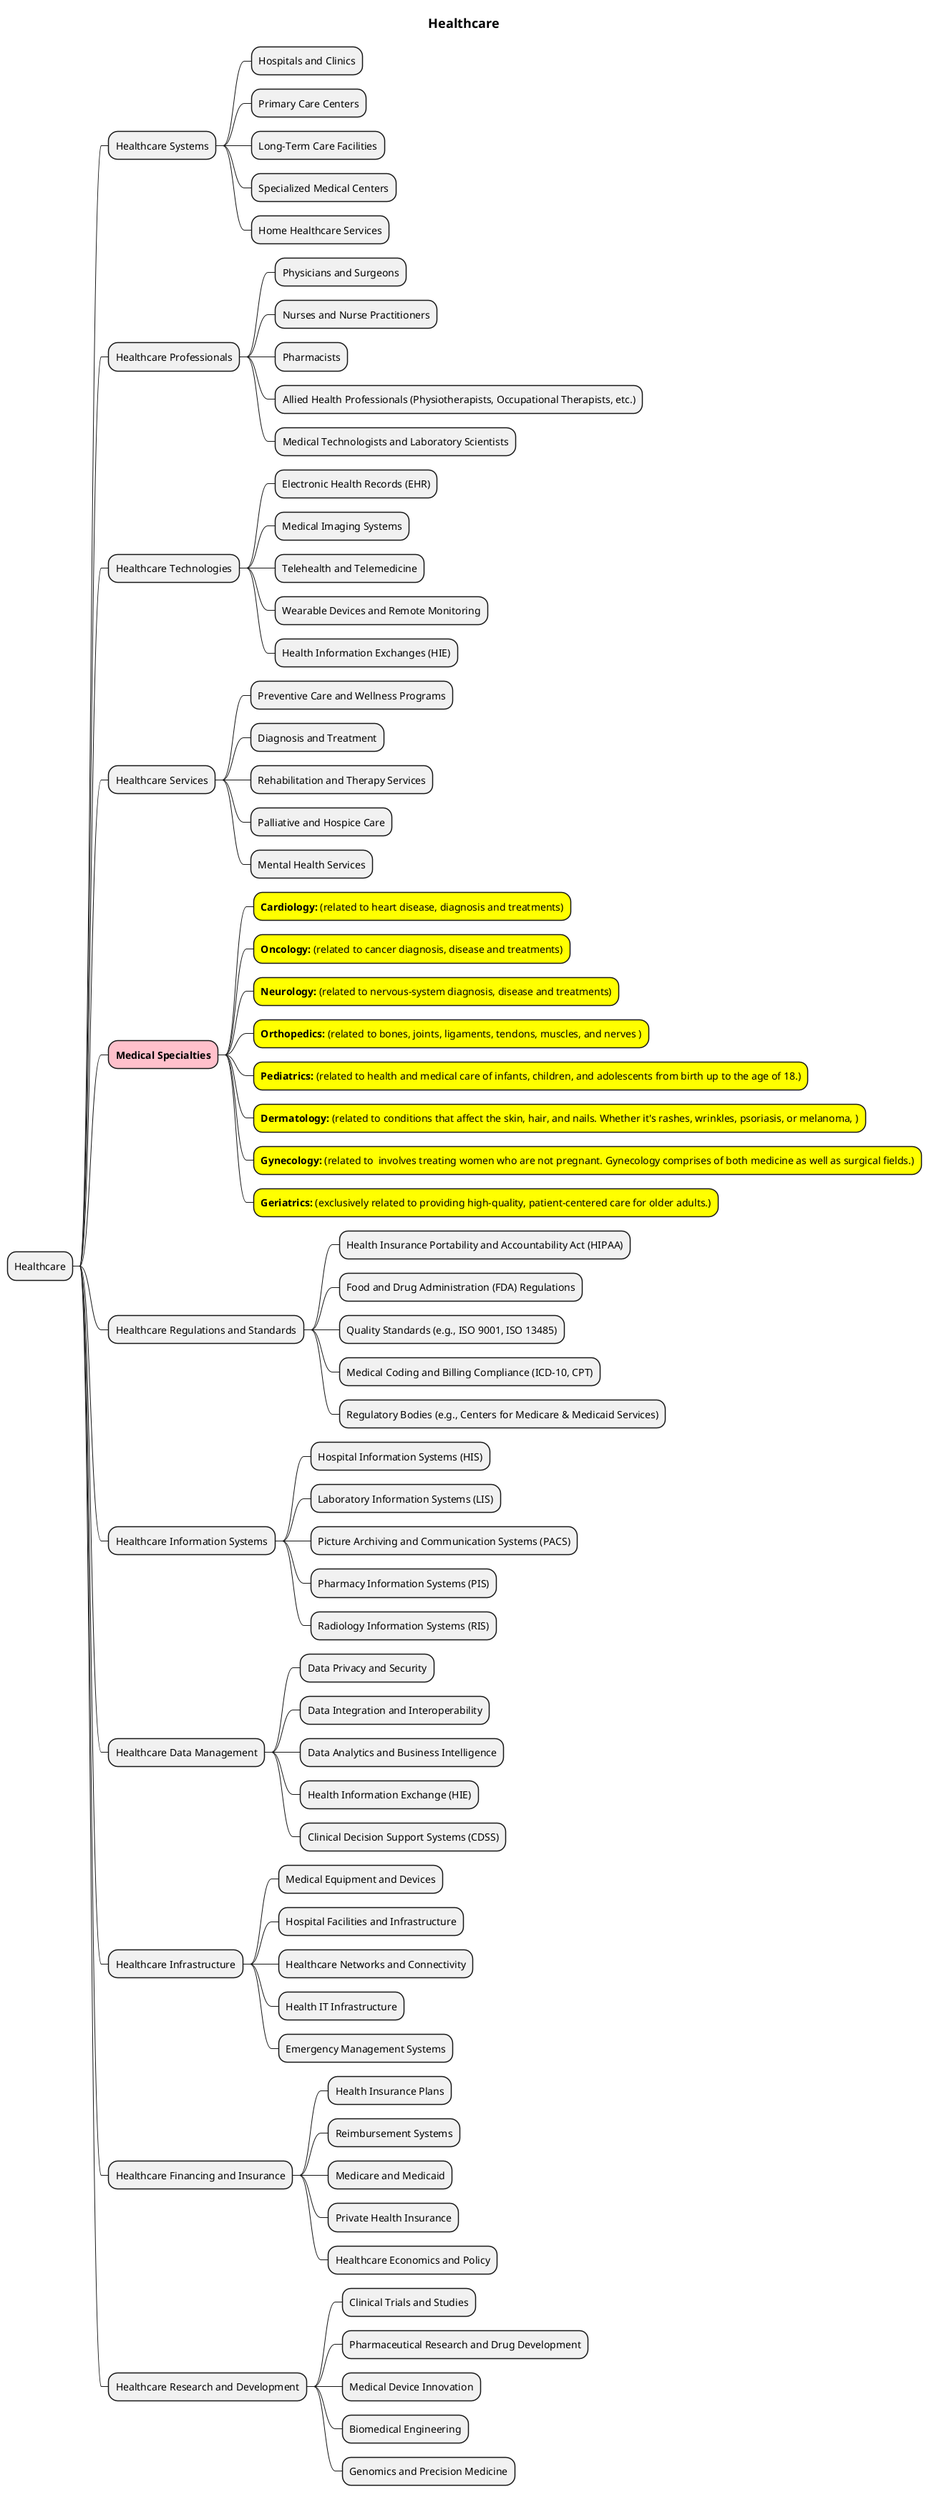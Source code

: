 @startmindmap

title = Healthcare
* Healthcare
** Healthcare Systems
*** Hospitals and Clinics
*** Primary Care Centers
*** Long-Term Care Facilities
*** Specialized Medical Centers
*** Home Healthcare Services
** Healthcare Professionals
*** Physicians and Surgeons
*** Nurses and Nurse Practitioners
*** Pharmacists
*** Allied Health Professionals (Physiotherapists, Occupational Therapists, etc.)
*** Medical Technologists and Laboratory Scientists
** Healthcare Technologies
*** Electronic Health Records (EHR)
*** Medical Imaging Systems
*** Telehealth and Telemedicine
*** Wearable Devices and Remote Monitoring
*** Health Information Exchanges (HIE)
** Healthcare Services
*** Preventive Care and Wellness Programs
*** Diagnosis and Treatment
*** Rehabilitation and Therapy Services
*** Palliative and Hospice Care
*** Mental Health Services
**[#pink] **Medical Specialties**
***[#yellow] **Cardiology:** (related to heart disease, diagnosis and treatments)
***[#yellow] **Oncology:** (related to cancer diagnosis, disease and treatments)
***[#yellow] **Neurology:** (related to nervous-system diagnosis, disease and treatments)
***[#yellow] **Orthopedics:** (related to bones, joints, ligaments, tendons, muscles, and nerves )
***[#yellow] **Pediatrics:** (related to health and medical care of infants, children, and adolescents from birth up to the age of 18.)
***[#yellow] **Dermatology:** (related to conditions that affect the skin, hair, and nails. Whether it's rashes, wrinkles, psoriasis, or melanoma, )
***[#yellow] **Gynecology:** (related to  involves treating women who are not pregnant. Gynecology comprises of both medicine as well as surgical fields.)
***[#yellow] **Geriatrics:** (exclusively related to providing high-quality, patient-centered care for older adults.)
** Healthcare Regulations and Standards
*** Health Insurance Portability and Accountability Act (HIPAA)
*** Food and Drug Administration (FDA) Regulations
*** Quality Standards (e.g., ISO 9001, ISO 13485)
*** Medical Coding and Billing Compliance (ICD-10, CPT)
*** Regulatory Bodies (e.g., Centers for Medicare & Medicaid Services)
** Healthcare Information Systems
*** Hospital Information Systems (HIS)
*** Laboratory Information Systems (LIS)
*** Picture Archiving and Communication Systems (PACS)
*** Pharmacy Information Systems (PIS)
*** Radiology Information Systems (RIS)
** Healthcare Data Management
*** Data Privacy and Security
*** Data Integration and Interoperability
*** Data Analytics and Business Intelligence
*** Health Information Exchange (HIE)
*** Clinical Decision Support Systems (CDSS)
** Healthcare Infrastructure
*** Medical Equipment and Devices
*** Hospital Facilities and Infrastructure
*** Healthcare Networks and Connectivity
*** Health IT Infrastructure
*** Emergency Management Systems
** Healthcare Financing and Insurance
*** Health Insurance Plans
*** Reimbursement Systems
*** Medicare and Medicaid
*** Private Health Insurance
*** Healthcare Economics and Policy
** Healthcare Research and Development
*** Clinical Trials and Studies
*** Pharmaceutical Research and Drug Development
*** Medical Device Innovation
*** Biomedical Engineering
*** Genomics and Precision Medicine

@endmindmap
